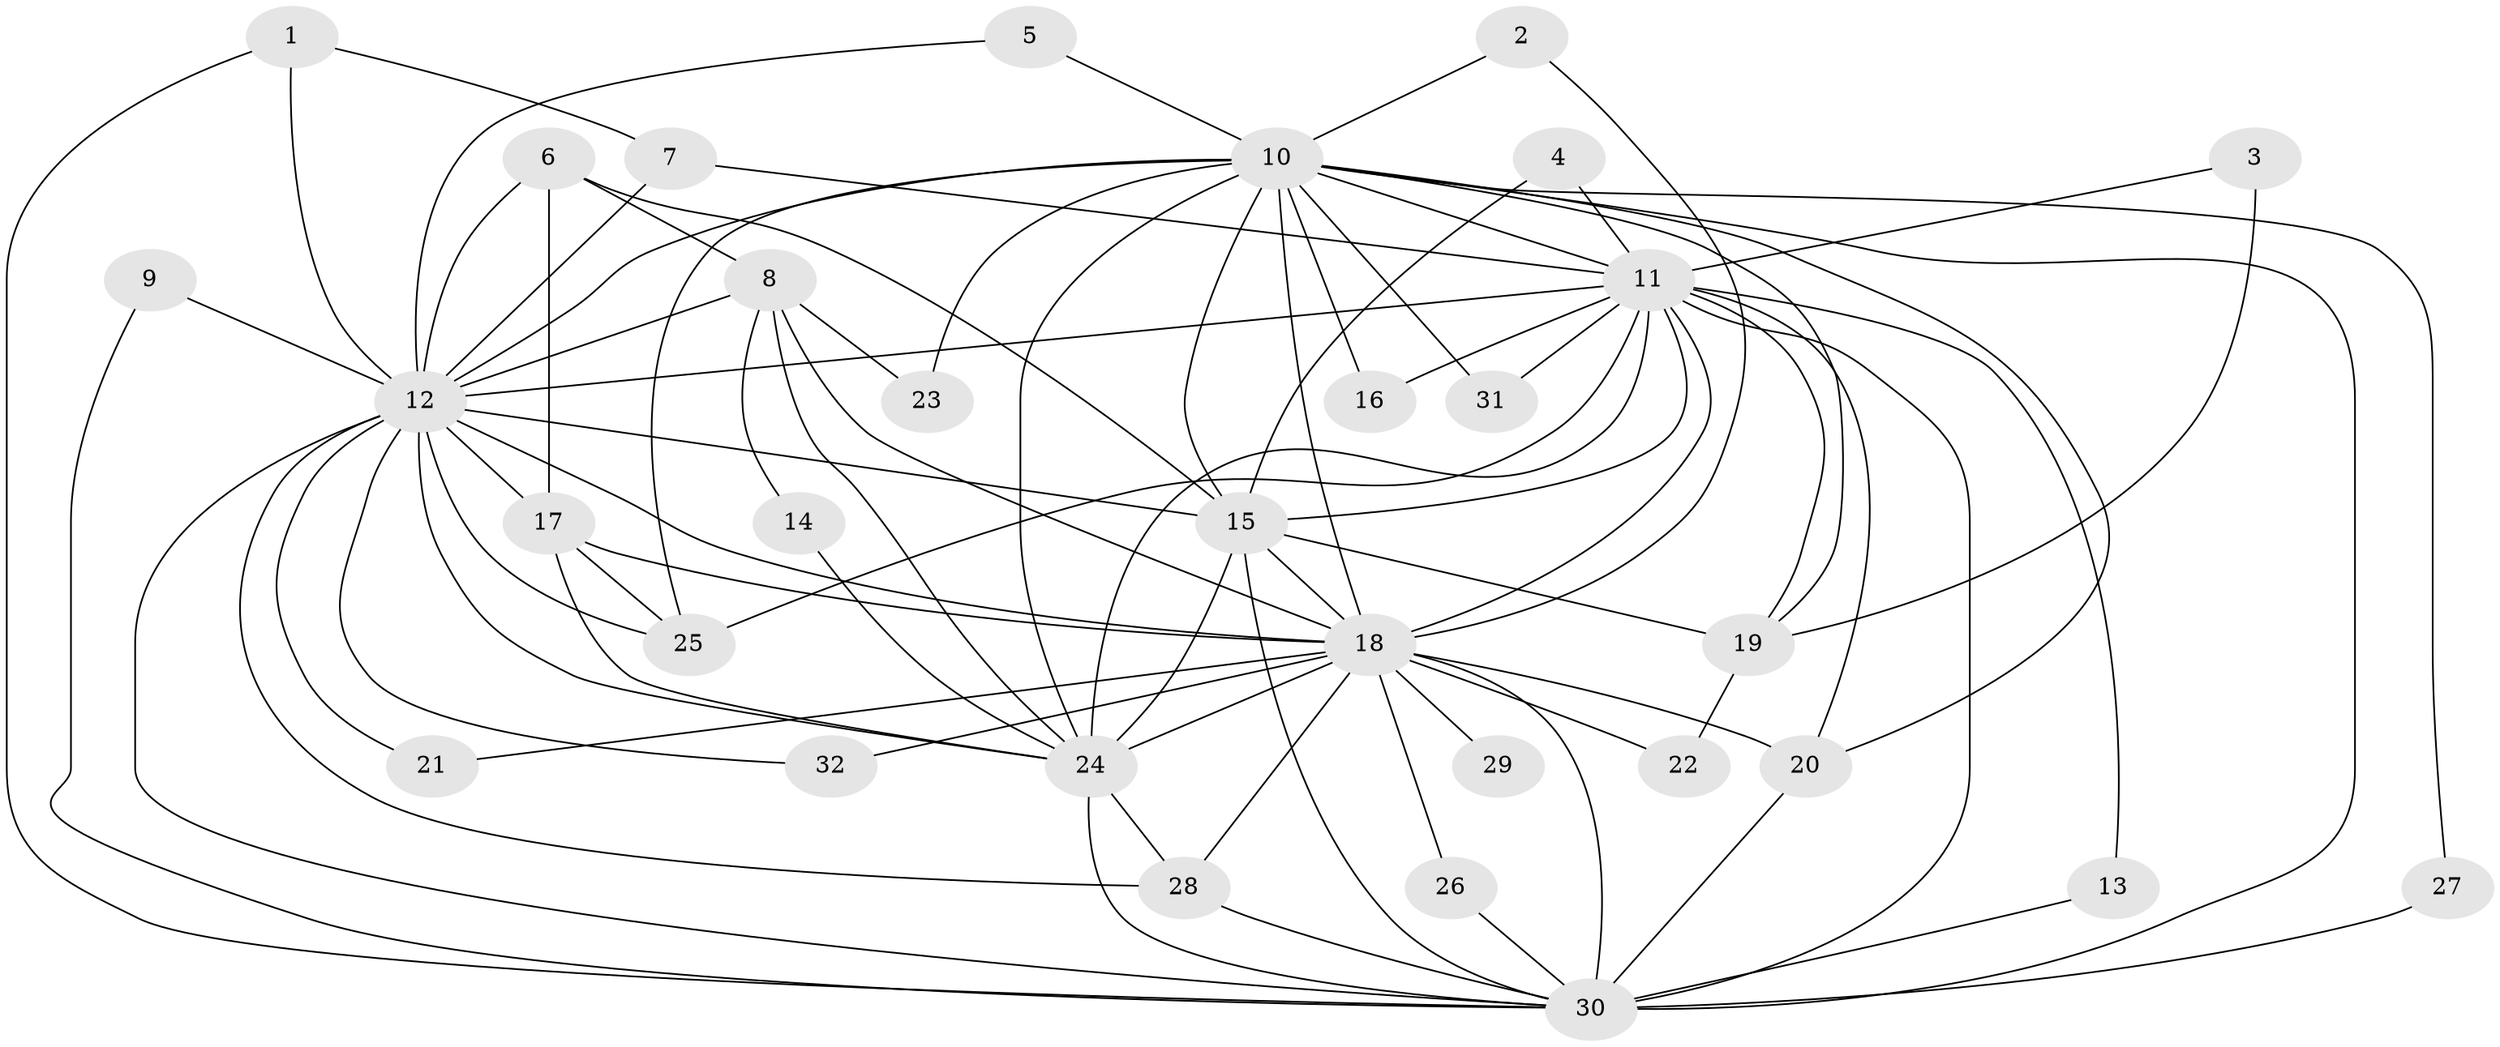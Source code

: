 // original degree distribution, {18: 0.015625, 16: 0.03125, 22: 0.03125, 11: 0.015625, 13: 0.03125, 19: 0.015625, 17: 0.015625, 4: 0.046875, 2: 0.59375, 3: 0.140625, 5: 0.015625, 6: 0.03125, 7: 0.015625}
// Generated by graph-tools (version 1.1) at 2025/49/03/09/25 03:49:44]
// undirected, 32 vertices, 82 edges
graph export_dot {
graph [start="1"]
  node [color=gray90,style=filled];
  1;
  2;
  3;
  4;
  5;
  6;
  7;
  8;
  9;
  10;
  11;
  12;
  13;
  14;
  15;
  16;
  17;
  18;
  19;
  20;
  21;
  22;
  23;
  24;
  25;
  26;
  27;
  28;
  29;
  30;
  31;
  32;
  1 -- 7 [weight=1.0];
  1 -- 12 [weight=2.0];
  1 -- 30 [weight=1.0];
  2 -- 10 [weight=1.0];
  2 -- 18 [weight=1.0];
  3 -- 11 [weight=1.0];
  3 -- 19 [weight=1.0];
  4 -- 11 [weight=1.0];
  4 -- 15 [weight=1.0];
  5 -- 10 [weight=1.0];
  5 -- 12 [weight=1.0];
  6 -- 8 [weight=1.0];
  6 -- 12 [weight=1.0];
  6 -- 15 [weight=1.0];
  6 -- 17 [weight=1.0];
  7 -- 11 [weight=1.0];
  7 -- 12 [weight=1.0];
  8 -- 12 [weight=1.0];
  8 -- 14 [weight=1.0];
  8 -- 18 [weight=1.0];
  8 -- 23 [weight=1.0];
  8 -- 24 [weight=1.0];
  9 -- 12 [weight=1.0];
  9 -- 30 [weight=1.0];
  10 -- 11 [weight=5.0];
  10 -- 12 [weight=3.0];
  10 -- 15 [weight=2.0];
  10 -- 16 [weight=1.0];
  10 -- 18 [weight=4.0];
  10 -- 19 [weight=1.0];
  10 -- 20 [weight=1.0];
  10 -- 23 [weight=1.0];
  10 -- 24 [weight=4.0];
  10 -- 25 [weight=1.0];
  10 -- 27 [weight=1.0];
  10 -- 30 [weight=2.0];
  10 -- 31 [weight=1.0];
  11 -- 12 [weight=2.0];
  11 -- 13 [weight=1.0];
  11 -- 15 [weight=3.0];
  11 -- 16 [weight=1.0];
  11 -- 18 [weight=2.0];
  11 -- 19 [weight=2.0];
  11 -- 20 [weight=1.0];
  11 -- 24 [weight=5.0];
  11 -- 25 [weight=1.0];
  11 -- 30 [weight=2.0];
  11 -- 31 [weight=1.0];
  12 -- 15 [weight=1.0];
  12 -- 17 [weight=1.0];
  12 -- 18 [weight=1.0];
  12 -- 21 [weight=1.0];
  12 -- 24 [weight=3.0];
  12 -- 25 [weight=1.0];
  12 -- 28 [weight=1.0];
  12 -- 30 [weight=1.0];
  12 -- 32 [weight=1.0];
  13 -- 30 [weight=1.0];
  14 -- 24 [weight=1.0];
  15 -- 18 [weight=1.0];
  15 -- 19 [weight=1.0];
  15 -- 24 [weight=2.0];
  15 -- 30 [weight=2.0];
  17 -- 18 [weight=1.0];
  17 -- 24 [weight=1.0];
  17 -- 25 [weight=1.0];
  18 -- 20 [weight=1.0];
  18 -- 21 [weight=1.0];
  18 -- 22 [weight=1.0];
  18 -- 24 [weight=2.0];
  18 -- 26 [weight=1.0];
  18 -- 28 [weight=1.0];
  18 -- 29 [weight=2.0];
  18 -- 30 [weight=2.0];
  18 -- 32 [weight=1.0];
  19 -- 22 [weight=1.0];
  20 -- 30 [weight=2.0];
  24 -- 28 [weight=1.0];
  24 -- 30 [weight=2.0];
  26 -- 30 [weight=1.0];
  27 -- 30 [weight=1.0];
  28 -- 30 [weight=1.0];
}
